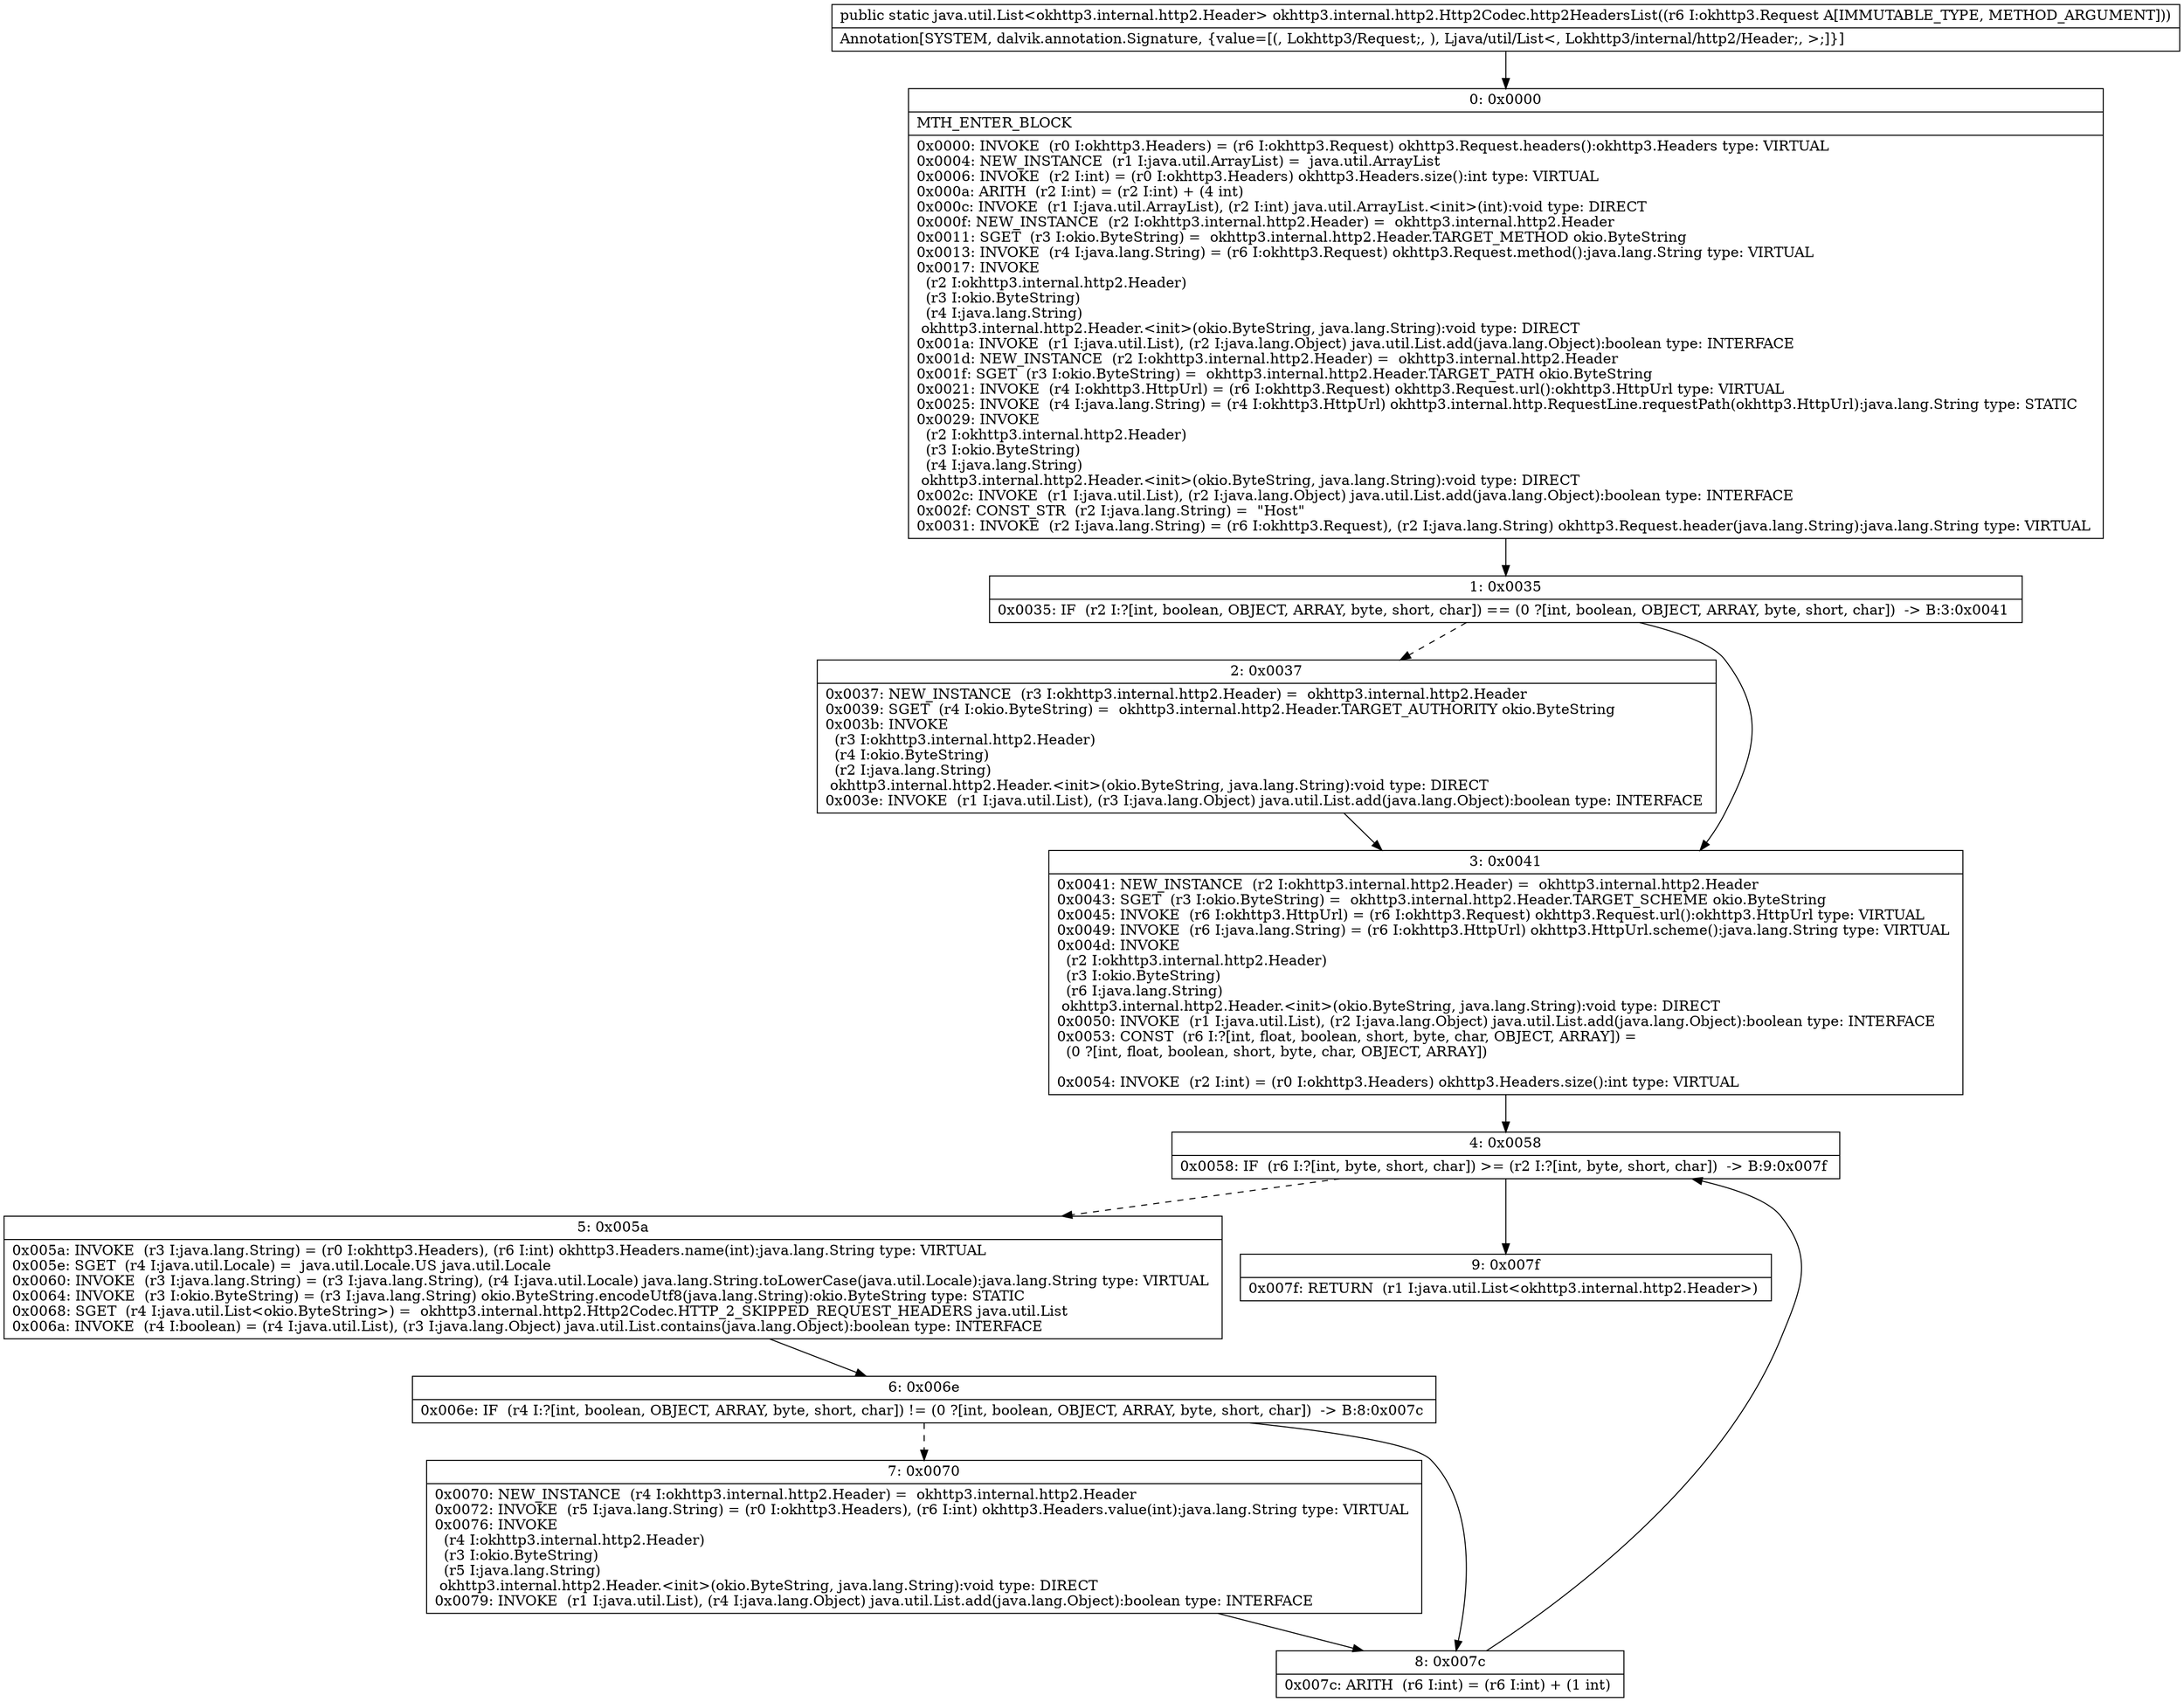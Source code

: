 digraph "CFG forokhttp3.internal.http2.Http2Codec.http2HeadersList(Lokhttp3\/Request;)Ljava\/util\/List;" {
Node_0 [shape=record,label="{0\:\ 0x0000|MTH_ENTER_BLOCK\l|0x0000: INVOKE  (r0 I:okhttp3.Headers) = (r6 I:okhttp3.Request) okhttp3.Request.headers():okhttp3.Headers type: VIRTUAL \l0x0004: NEW_INSTANCE  (r1 I:java.util.ArrayList) =  java.util.ArrayList \l0x0006: INVOKE  (r2 I:int) = (r0 I:okhttp3.Headers) okhttp3.Headers.size():int type: VIRTUAL \l0x000a: ARITH  (r2 I:int) = (r2 I:int) + (4 int) \l0x000c: INVOKE  (r1 I:java.util.ArrayList), (r2 I:int) java.util.ArrayList.\<init\>(int):void type: DIRECT \l0x000f: NEW_INSTANCE  (r2 I:okhttp3.internal.http2.Header) =  okhttp3.internal.http2.Header \l0x0011: SGET  (r3 I:okio.ByteString) =  okhttp3.internal.http2.Header.TARGET_METHOD okio.ByteString \l0x0013: INVOKE  (r4 I:java.lang.String) = (r6 I:okhttp3.Request) okhttp3.Request.method():java.lang.String type: VIRTUAL \l0x0017: INVOKE  \l  (r2 I:okhttp3.internal.http2.Header)\l  (r3 I:okio.ByteString)\l  (r4 I:java.lang.String)\l okhttp3.internal.http2.Header.\<init\>(okio.ByteString, java.lang.String):void type: DIRECT \l0x001a: INVOKE  (r1 I:java.util.List), (r2 I:java.lang.Object) java.util.List.add(java.lang.Object):boolean type: INTERFACE \l0x001d: NEW_INSTANCE  (r2 I:okhttp3.internal.http2.Header) =  okhttp3.internal.http2.Header \l0x001f: SGET  (r3 I:okio.ByteString) =  okhttp3.internal.http2.Header.TARGET_PATH okio.ByteString \l0x0021: INVOKE  (r4 I:okhttp3.HttpUrl) = (r6 I:okhttp3.Request) okhttp3.Request.url():okhttp3.HttpUrl type: VIRTUAL \l0x0025: INVOKE  (r4 I:java.lang.String) = (r4 I:okhttp3.HttpUrl) okhttp3.internal.http.RequestLine.requestPath(okhttp3.HttpUrl):java.lang.String type: STATIC \l0x0029: INVOKE  \l  (r2 I:okhttp3.internal.http2.Header)\l  (r3 I:okio.ByteString)\l  (r4 I:java.lang.String)\l okhttp3.internal.http2.Header.\<init\>(okio.ByteString, java.lang.String):void type: DIRECT \l0x002c: INVOKE  (r1 I:java.util.List), (r2 I:java.lang.Object) java.util.List.add(java.lang.Object):boolean type: INTERFACE \l0x002f: CONST_STR  (r2 I:java.lang.String) =  \"Host\" \l0x0031: INVOKE  (r2 I:java.lang.String) = (r6 I:okhttp3.Request), (r2 I:java.lang.String) okhttp3.Request.header(java.lang.String):java.lang.String type: VIRTUAL \l}"];
Node_1 [shape=record,label="{1\:\ 0x0035|0x0035: IF  (r2 I:?[int, boolean, OBJECT, ARRAY, byte, short, char]) == (0 ?[int, boolean, OBJECT, ARRAY, byte, short, char])  \-\> B:3:0x0041 \l}"];
Node_2 [shape=record,label="{2\:\ 0x0037|0x0037: NEW_INSTANCE  (r3 I:okhttp3.internal.http2.Header) =  okhttp3.internal.http2.Header \l0x0039: SGET  (r4 I:okio.ByteString) =  okhttp3.internal.http2.Header.TARGET_AUTHORITY okio.ByteString \l0x003b: INVOKE  \l  (r3 I:okhttp3.internal.http2.Header)\l  (r4 I:okio.ByteString)\l  (r2 I:java.lang.String)\l okhttp3.internal.http2.Header.\<init\>(okio.ByteString, java.lang.String):void type: DIRECT \l0x003e: INVOKE  (r1 I:java.util.List), (r3 I:java.lang.Object) java.util.List.add(java.lang.Object):boolean type: INTERFACE \l}"];
Node_3 [shape=record,label="{3\:\ 0x0041|0x0041: NEW_INSTANCE  (r2 I:okhttp3.internal.http2.Header) =  okhttp3.internal.http2.Header \l0x0043: SGET  (r3 I:okio.ByteString) =  okhttp3.internal.http2.Header.TARGET_SCHEME okio.ByteString \l0x0045: INVOKE  (r6 I:okhttp3.HttpUrl) = (r6 I:okhttp3.Request) okhttp3.Request.url():okhttp3.HttpUrl type: VIRTUAL \l0x0049: INVOKE  (r6 I:java.lang.String) = (r6 I:okhttp3.HttpUrl) okhttp3.HttpUrl.scheme():java.lang.String type: VIRTUAL \l0x004d: INVOKE  \l  (r2 I:okhttp3.internal.http2.Header)\l  (r3 I:okio.ByteString)\l  (r6 I:java.lang.String)\l okhttp3.internal.http2.Header.\<init\>(okio.ByteString, java.lang.String):void type: DIRECT \l0x0050: INVOKE  (r1 I:java.util.List), (r2 I:java.lang.Object) java.util.List.add(java.lang.Object):boolean type: INTERFACE \l0x0053: CONST  (r6 I:?[int, float, boolean, short, byte, char, OBJECT, ARRAY]) = \l  (0 ?[int, float, boolean, short, byte, char, OBJECT, ARRAY])\l \l0x0054: INVOKE  (r2 I:int) = (r0 I:okhttp3.Headers) okhttp3.Headers.size():int type: VIRTUAL \l}"];
Node_4 [shape=record,label="{4\:\ 0x0058|0x0058: IF  (r6 I:?[int, byte, short, char]) \>= (r2 I:?[int, byte, short, char])  \-\> B:9:0x007f \l}"];
Node_5 [shape=record,label="{5\:\ 0x005a|0x005a: INVOKE  (r3 I:java.lang.String) = (r0 I:okhttp3.Headers), (r6 I:int) okhttp3.Headers.name(int):java.lang.String type: VIRTUAL \l0x005e: SGET  (r4 I:java.util.Locale) =  java.util.Locale.US java.util.Locale \l0x0060: INVOKE  (r3 I:java.lang.String) = (r3 I:java.lang.String), (r4 I:java.util.Locale) java.lang.String.toLowerCase(java.util.Locale):java.lang.String type: VIRTUAL \l0x0064: INVOKE  (r3 I:okio.ByteString) = (r3 I:java.lang.String) okio.ByteString.encodeUtf8(java.lang.String):okio.ByteString type: STATIC \l0x0068: SGET  (r4 I:java.util.List\<okio.ByteString\>) =  okhttp3.internal.http2.Http2Codec.HTTP_2_SKIPPED_REQUEST_HEADERS java.util.List \l0x006a: INVOKE  (r4 I:boolean) = (r4 I:java.util.List), (r3 I:java.lang.Object) java.util.List.contains(java.lang.Object):boolean type: INTERFACE \l}"];
Node_6 [shape=record,label="{6\:\ 0x006e|0x006e: IF  (r4 I:?[int, boolean, OBJECT, ARRAY, byte, short, char]) != (0 ?[int, boolean, OBJECT, ARRAY, byte, short, char])  \-\> B:8:0x007c \l}"];
Node_7 [shape=record,label="{7\:\ 0x0070|0x0070: NEW_INSTANCE  (r4 I:okhttp3.internal.http2.Header) =  okhttp3.internal.http2.Header \l0x0072: INVOKE  (r5 I:java.lang.String) = (r0 I:okhttp3.Headers), (r6 I:int) okhttp3.Headers.value(int):java.lang.String type: VIRTUAL \l0x0076: INVOKE  \l  (r4 I:okhttp3.internal.http2.Header)\l  (r3 I:okio.ByteString)\l  (r5 I:java.lang.String)\l okhttp3.internal.http2.Header.\<init\>(okio.ByteString, java.lang.String):void type: DIRECT \l0x0079: INVOKE  (r1 I:java.util.List), (r4 I:java.lang.Object) java.util.List.add(java.lang.Object):boolean type: INTERFACE \l}"];
Node_8 [shape=record,label="{8\:\ 0x007c|0x007c: ARITH  (r6 I:int) = (r6 I:int) + (1 int) \l}"];
Node_9 [shape=record,label="{9\:\ 0x007f|0x007f: RETURN  (r1 I:java.util.List\<okhttp3.internal.http2.Header\>) \l}"];
MethodNode[shape=record,label="{public static java.util.List\<okhttp3.internal.http2.Header\> okhttp3.internal.http2.Http2Codec.http2HeadersList((r6 I:okhttp3.Request A[IMMUTABLE_TYPE, METHOD_ARGUMENT]))  | Annotation[SYSTEM, dalvik.annotation.Signature, \{value=[(, Lokhttp3\/Request;, ), Ljava\/util\/List\<, Lokhttp3\/internal\/http2\/Header;, \>;]\}]\l}"];
MethodNode -> Node_0;
Node_0 -> Node_1;
Node_1 -> Node_2[style=dashed];
Node_1 -> Node_3;
Node_2 -> Node_3;
Node_3 -> Node_4;
Node_4 -> Node_5[style=dashed];
Node_4 -> Node_9;
Node_5 -> Node_6;
Node_6 -> Node_7[style=dashed];
Node_6 -> Node_8;
Node_7 -> Node_8;
Node_8 -> Node_4;
}

